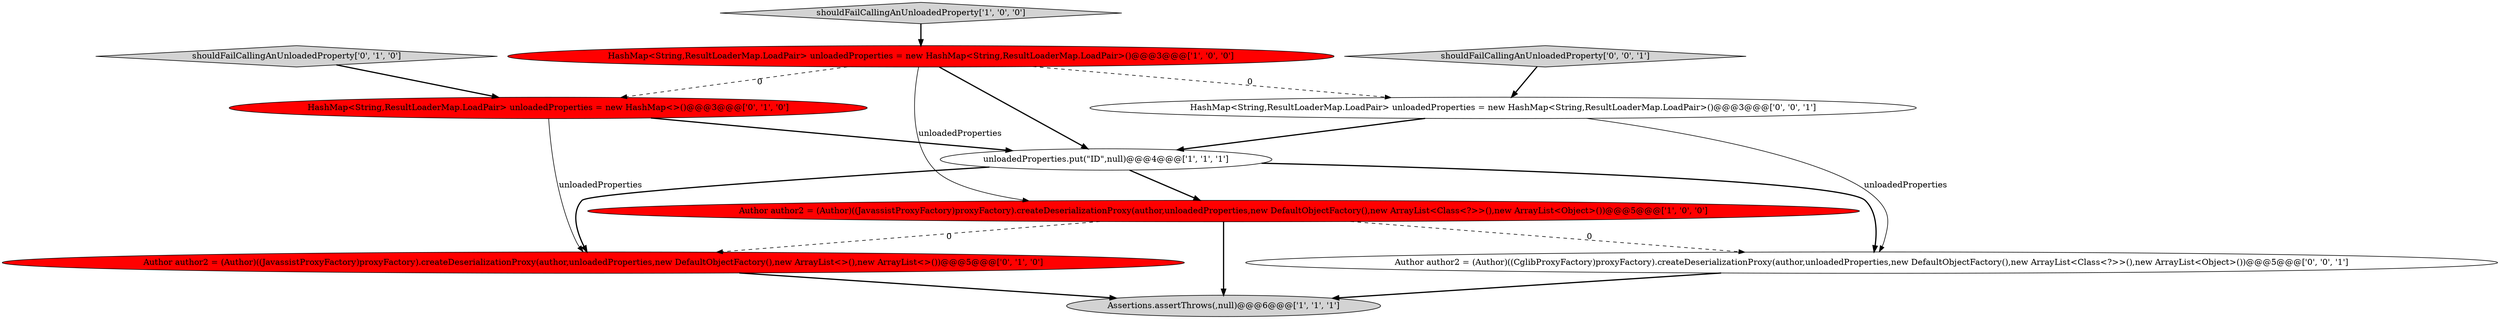 digraph {
10 [style = filled, label = "shouldFailCallingAnUnloadedProperty['0', '0', '1']", fillcolor = lightgray, shape = diamond image = "AAA0AAABBB3BBB"];
6 [style = filled, label = "HashMap<String,ResultLoaderMap.LoadPair> unloadedProperties = new HashMap<>()@@@3@@@['0', '1', '0']", fillcolor = red, shape = ellipse image = "AAA1AAABBB2BBB"];
8 [style = filled, label = "HashMap<String,ResultLoaderMap.LoadPair> unloadedProperties = new HashMap<String,ResultLoaderMap.LoadPair>()@@@3@@@['0', '0', '1']", fillcolor = white, shape = ellipse image = "AAA0AAABBB3BBB"];
2 [style = filled, label = "unloadedProperties.put(\"ID\",null)@@@4@@@['1', '1', '1']", fillcolor = white, shape = ellipse image = "AAA0AAABBB1BBB"];
1 [style = filled, label = "Author author2 = (Author)((JavassistProxyFactory)proxyFactory).createDeserializationProxy(author,unloadedProperties,new DefaultObjectFactory(),new ArrayList<Class<?>>(),new ArrayList<Object>())@@@5@@@['1', '0', '0']", fillcolor = red, shape = ellipse image = "AAA1AAABBB1BBB"];
4 [style = filled, label = "HashMap<String,ResultLoaderMap.LoadPair> unloadedProperties = new HashMap<String,ResultLoaderMap.LoadPair>()@@@3@@@['1', '0', '0']", fillcolor = red, shape = ellipse image = "AAA1AAABBB1BBB"];
0 [style = filled, label = "shouldFailCallingAnUnloadedProperty['1', '0', '0']", fillcolor = lightgray, shape = diamond image = "AAA0AAABBB1BBB"];
9 [style = filled, label = "Author author2 = (Author)((CglibProxyFactory)proxyFactory).createDeserializationProxy(author,unloadedProperties,new DefaultObjectFactory(),new ArrayList<Class<?>>(),new ArrayList<Object>())@@@5@@@['0', '0', '1']", fillcolor = white, shape = ellipse image = "AAA0AAABBB3BBB"];
5 [style = filled, label = "shouldFailCallingAnUnloadedProperty['0', '1', '0']", fillcolor = lightgray, shape = diamond image = "AAA0AAABBB2BBB"];
7 [style = filled, label = "Author author2 = (Author)((JavassistProxyFactory)proxyFactory).createDeserializationProxy(author,unloadedProperties,new DefaultObjectFactory(),new ArrayList<>(),new ArrayList<>())@@@5@@@['0', '1', '0']", fillcolor = red, shape = ellipse image = "AAA1AAABBB2BBB"];
3 [style = filled, label = "Assertions.assertThrows(,null)@@@6@@@['1', '1', '1']", fillcolor = lightgray, shape = ellipse image = "AAA0AAABBB1BBB"];
1->3 [style = bold, label=""];
9->3 [style = bold, label=""];
1->9 [style = dashed, label="0"];
4->2 [style = bold, label=""];
2->7 [style = bold, label=""];
5->6 [style = bold, label=""];
2->9 [style = bold, label=""];
8->2 [style = bold, label=""];
10->8 [style = bold, label=""];
4->1 [style = solid, label="unloadedProperties"];
0->4 [style = bold, label=""];
6->7 [style = solid, label="unloadedProperties"];
4->6 [style = dashed, label="0"];
1->7 [style = dashed, label="0"];
2->1 [style = bold, label=""];
7->3 [style = bold, label=""];
4->8 [style = dashed, label="0"];
8->9 [style = solid, label="unloadedProperties"];
6->2 [style = bold, label=""];
}
